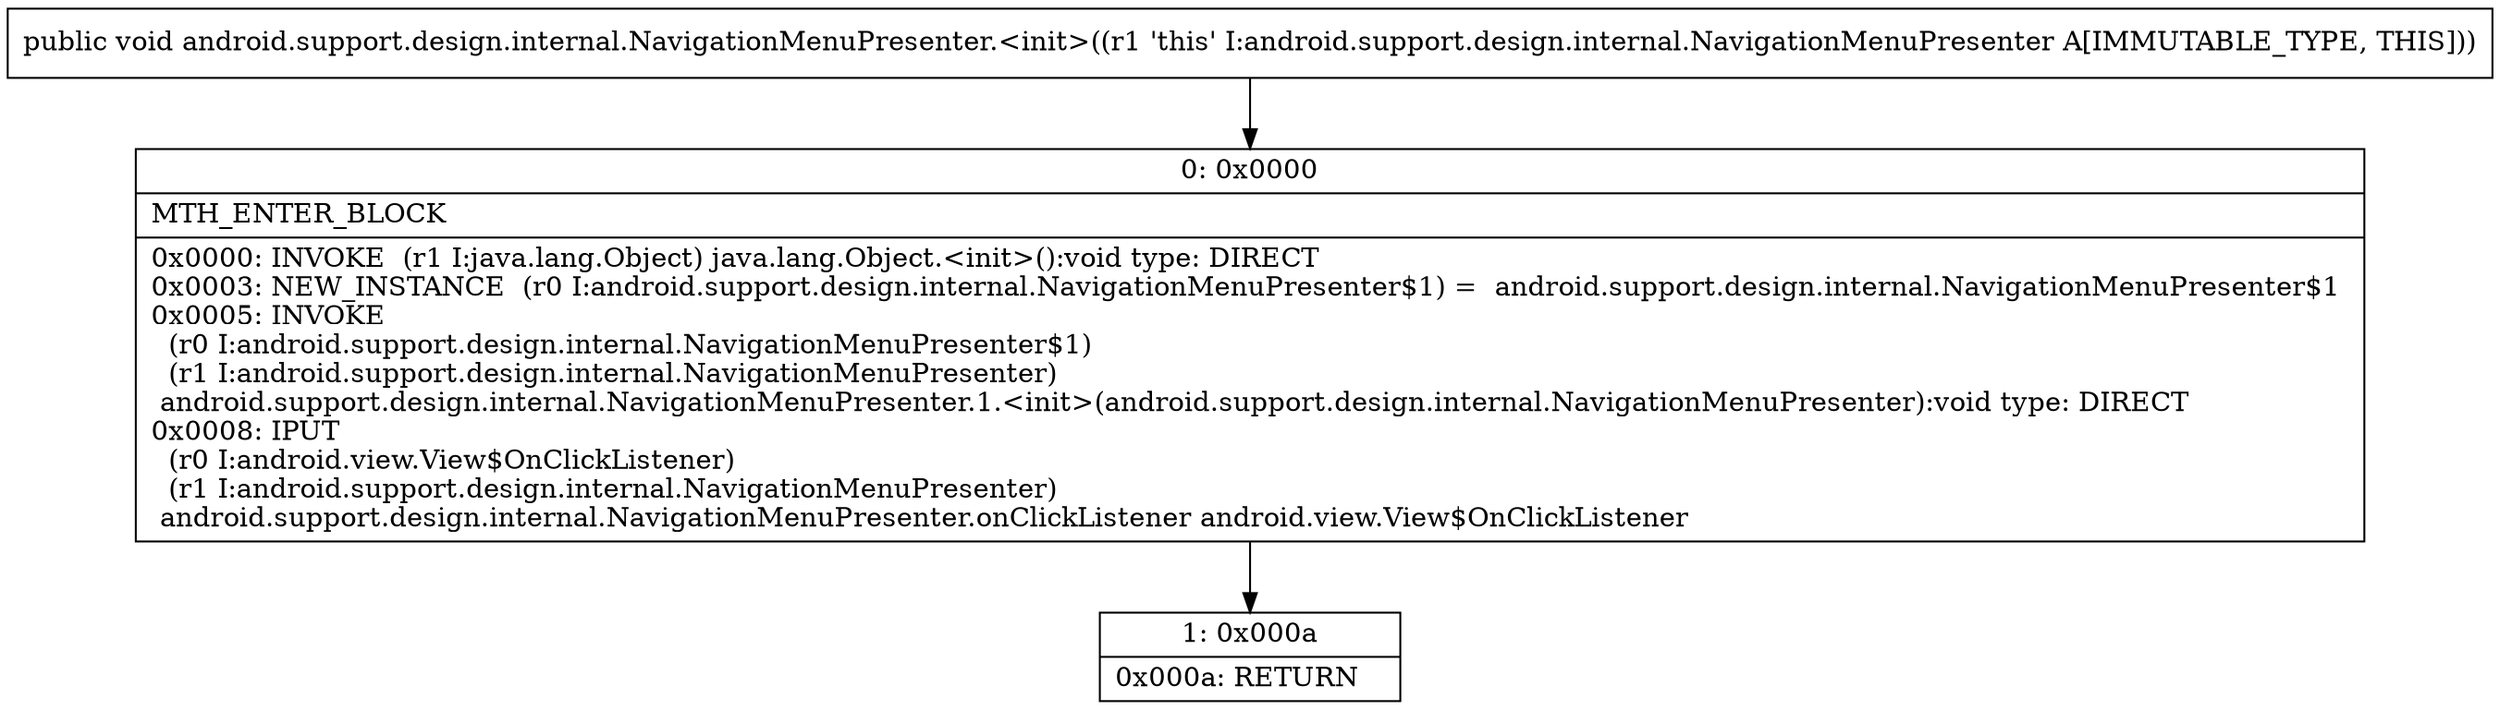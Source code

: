 digraph "CFG forandroid.support.design.internal.NavigationMenuPresenter.\<init\>()V" {
Node_0 [shape=record,label="{0\:\ 0x0000|MTH_ENTER_BLOCK\l|0x0000: INVOKE  (r1 I:java.lang.Object) java.lang.Object.\<init\>():void type: DIRECT \l0x0003: NEW_INSTANCE  (r0 I:android.support.design.internal.NavigationMenuPresenter$1) =  android.support.design.internal.NavigationMenuPresenter$1 \l0x0005: INVOKE  \l  (r0 I:android.support.design.internal.NavigationMenuPresenter$1)\l  (r1 I:android.support.design.internal.NavigationMenuPresenter)\l android.support.design.internal.NavigationMenuPresenter.1.\<init\>(android.support.design.internal.NavigationMenuPresenter):void type: DIRECT \l0x0008: IPUT  \l  (r0 I:android.view.View$OnClickListener)\l  (r1 I:android.support.design.internal.NavigationMenuPresenter)\l android.support.design.internal.NavigationMenuPresenter.onClickListener android.view.View$OnClickListener \l}"];
Node_1 [shape=record,label="{1\:\ 0x000a|0x000a: RETURN   \l}"];
MethodNode[shape=record,label="{public void android.support.design.internal.NavigationMenuPresenter.\<init\>((r1 'this' I:android.support.design.internal.NavigationMenuPresenter A[IMMUTABLE_TYPE, THIS])) }"];
MethodNode -> Node_0;
Node_0 -> Node_1;
}

